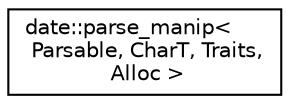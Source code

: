 digraph "Graphical Class Hierarchy"
{
 // LATEX_PDF_SIZE
  edge [fontname="Helvetica",fontsize="10",labelfontname="Helvetica",labelfontsize="10"];
  node [fontname="Helvetica",fontsize="10",shape=record];
  rankdir="LR";
  Node0 [label="date::parse_manip\<\l Parsable, CharT, Traits,\l Alloc \>",height=0.2,width=0.4,color="black", fillcolor="white", style="filled",URL="$structdate_1_1parse__manip.html",tooltip=" "];
}
